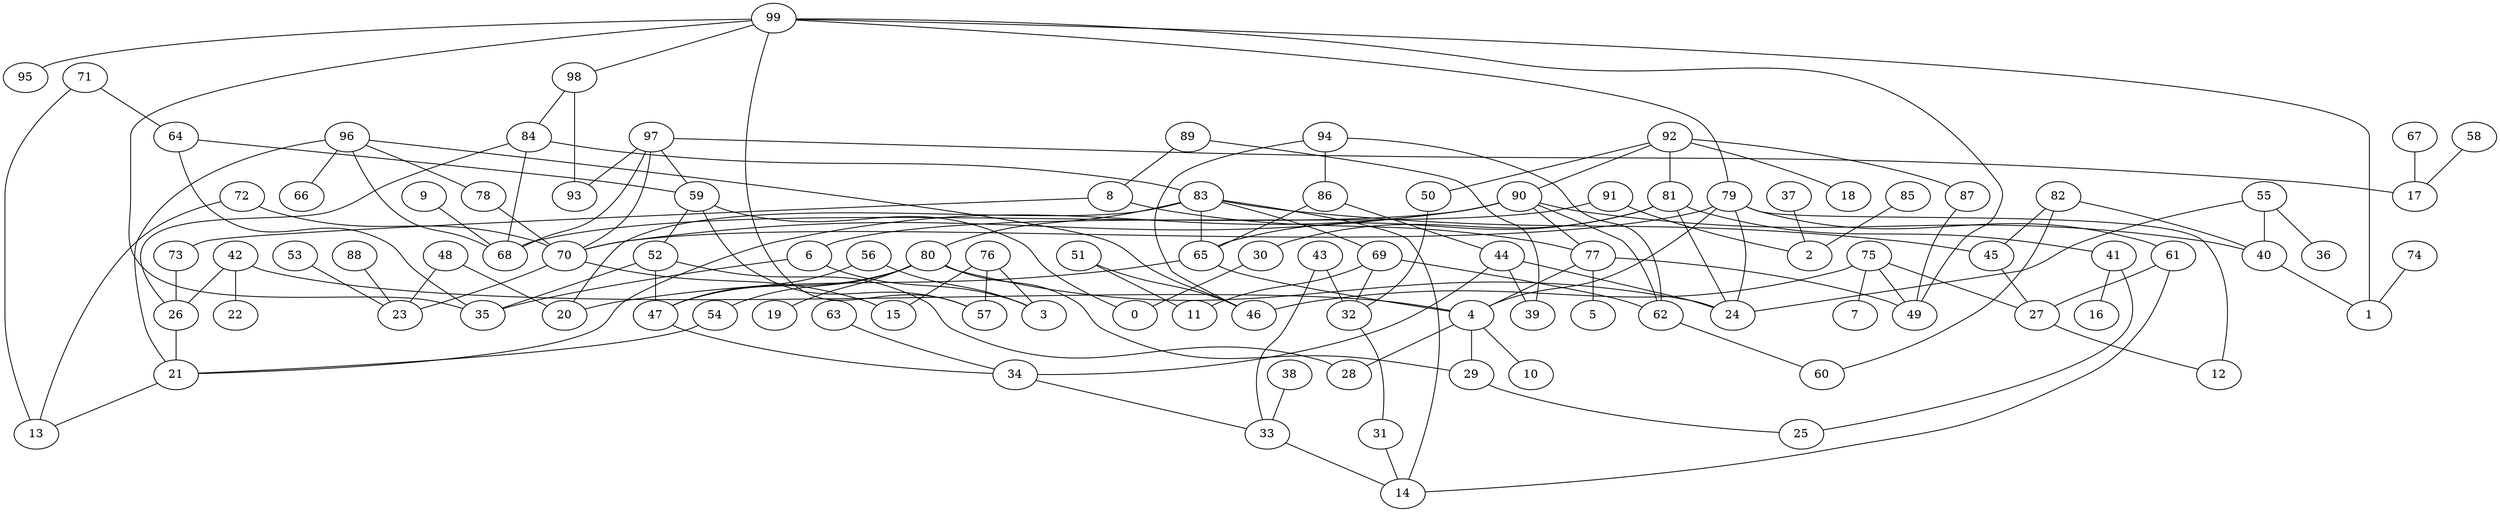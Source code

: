 digraph GG_graph {

subgraph G_graph {
edge [color = black]
"51" -> "46" [dir = none]
"54" -> "21" [dir = none]
"94" -> "46" [dir = none]
"73" -> "26" [dir = none]
"72" -> "13" [dir = none]
"71" -> "64" [dir = none]
"71" -> "13" [dir = none]
"48" -> "23" [dir = none]
"91" -> "2" [dir = none]
"91" -> "6" [dir = none]
"52" -> "35" [dir = none]
"21" -> "13" [dir = none]
"83" -> "45" [dir = none]
"83" -> "80" [dir = none]
"86" -> "44" [dir = none]
"32" -> "31" [dir = none]
"82" -> "40" [dir = none]
"89" -> "39" [dir = none]
"88" -> "23" [dir = none]
"97" -> "93" [dir = none]
"97" -> "59" [dir = none]
"97" -> "17" [dir = none]
"97" -> "70" [dir = none]
"42" -> "22" [dir = none]
"42" -> "4" [dir = none]
"80" -> "19" [dir = none]
"80" -> "24" [dir = none]
"87" -> "49" [dir = none]
"55" -> "36" [dir = none]
"55" -> "24" [dir = none]
"62" -> "60" [dir = none]
"92" -> "50" [dir = none]
"92" -> "18" [dir = none]
"92" -> "81" [dir = none]
"67" -> "17" [dir = none]
"59" -> "57" [dir = none]
"59" -> "0" [dir = none]
"84" -> "26" [dir = none]
"84" -> "83" [dir = none]
"58" -> "17" [dir = none]
"4" -> "28" [dir = none]
"4" -> "10" [dir = none]
"4" -> "29" [dir = none]
"74" -> "1" [dir = none]
"53" -> "23" [dir = none]
"90" -> "21" [dir = none]
"90" -> "62" [dir = none]
"90" -> "70" [dir = none]
"90" -> "77" [dir = none]
"90" -> "68" [dir = none]
"77" -> "5" [dir = none]
"77" -> "4" [dir = none]
"77" -> "49" [dir = none]
"38" -> "33" [dir = none]
"61" -> "27" [dir = none]
"61" -> "14" [dir = none]
"37" -> "2" [dir = none]
"78" -> "70" [dir = none]
"76" -> "3" [dir = none]
"76" -> "15" [dir = none]
"75" -> "7" [dir = none]
"75" -> "46" [dir = none]
"75" -> "49" [dir = none]
"9" -> "68" [dir = none]
"56" -> "47" [dir = none]
"79" -> "12" [dir = none]
"79" -> "61" [dir = none]
"79" -> "24" [dir = none]
"79" -> "70" [dir = none]
"81" -> "41" [dir = none]
"81" -> "30" [dir = none]
"81" -> "24" [dir = none]
"69" -> "11" [dir = none]
"69" -> "62" [dir = none]
"40" -> "1" [dir = none]
"63" -> "34" [dir = none]
"47" -> "34" [dir = none]
"96" -> "66" [dir = none]
"96" -> "78" [dir = none]
"43" -> "32" [dir = none]
"43" -> "33" [dir = none]
"41" -> "16" [dir = none]
"99" -> "35" [dir = none]
"99" -> "95" [dir = none]
"99" -> "1" [dir = none]
"99" -> "98" [dir = none]
"99" -> "49" [dir = none]
"29" -> "25" [dir = none]
"85" -> "2" [dir = none]
"70" -> "15" [dir = none]
"70" -> "23" [dir = none]
"6" -> "35" [dir = none]
"33" -> "14" [dir = none]
"8" -> "77" [dir = none]
"44" -> "39" [dir = none]
"44" -> "34" [dir = none]
"44" -> "24" [dir = none]
"65" -> "20" [dir = none]
"65" -> "4" [dir = none]
"99" -> "79" [dir = none]
"83" -> "69" [dir = none]
"72" -> "70" [dir = none]
"99" -> "57" [dir = none]
"34" -> "33" [dir = none]
"92" -> "90" [dir = none]
"96" -> "46" [dir = none]
"96" -> "21" [dir = none]
"48" -> "20" [dir = none]
"45" -> "27" [dir = none]
"98" -> "93" [dir = none]
"96" -> "68" [dir = none]
"79" -> "4" [dir = none]
"56" -> "3" [dir = none]
"42" -> "26" [dir = none]
"80" -> "54" [dir = none]
"6" -> "3" [dir = none]
"31" -> "14" [dir = none]
"59" -> "52" [dir = none]
"82" -> "60" [dir = none]
"92" -> "87" [dir = none]
"80" -> "47" [dir = none]
"89" -> "8" [dir = none]
"81" -> "65" [dir = none]
"84" -> "68" [dir = none]
"27" -> "12" [dir = none]
"80" -> "29" [dir = none]
"69" -> "32" [dir = none]
"26" -> "21" [dir = none]
"52" -> "28" [dir = none]
"50" -> "32" [dir = none]
"75" -> "27" [dir = none]
"82" -> "45" [dir = none]
"90" -> "40" [dir = none]
"97" -> "68" [dir = none]
"8" -> "73" [dir = none]
"52" -> "47" [dir = none]
"83" -> "14" [dir = none]
"98" -> "84" [dir = none]
"86" -> "65" [dir = none]
"76" -> "57" [dir = none]
"94" -> "86" [dir = none]
"55" -> "40" [dir = none]
"51" -> "11" [dir = none]
"94" -> "62" [dir = none]
"83" -> "20" [dir = none]
"83" -> "65" [dir = none]
"30" -> "0" [dir = none]
"41" -> "25" [dir = none]
"64" -> "35" [dir = none]
"64" -> "59" [dir = none]
}

}
